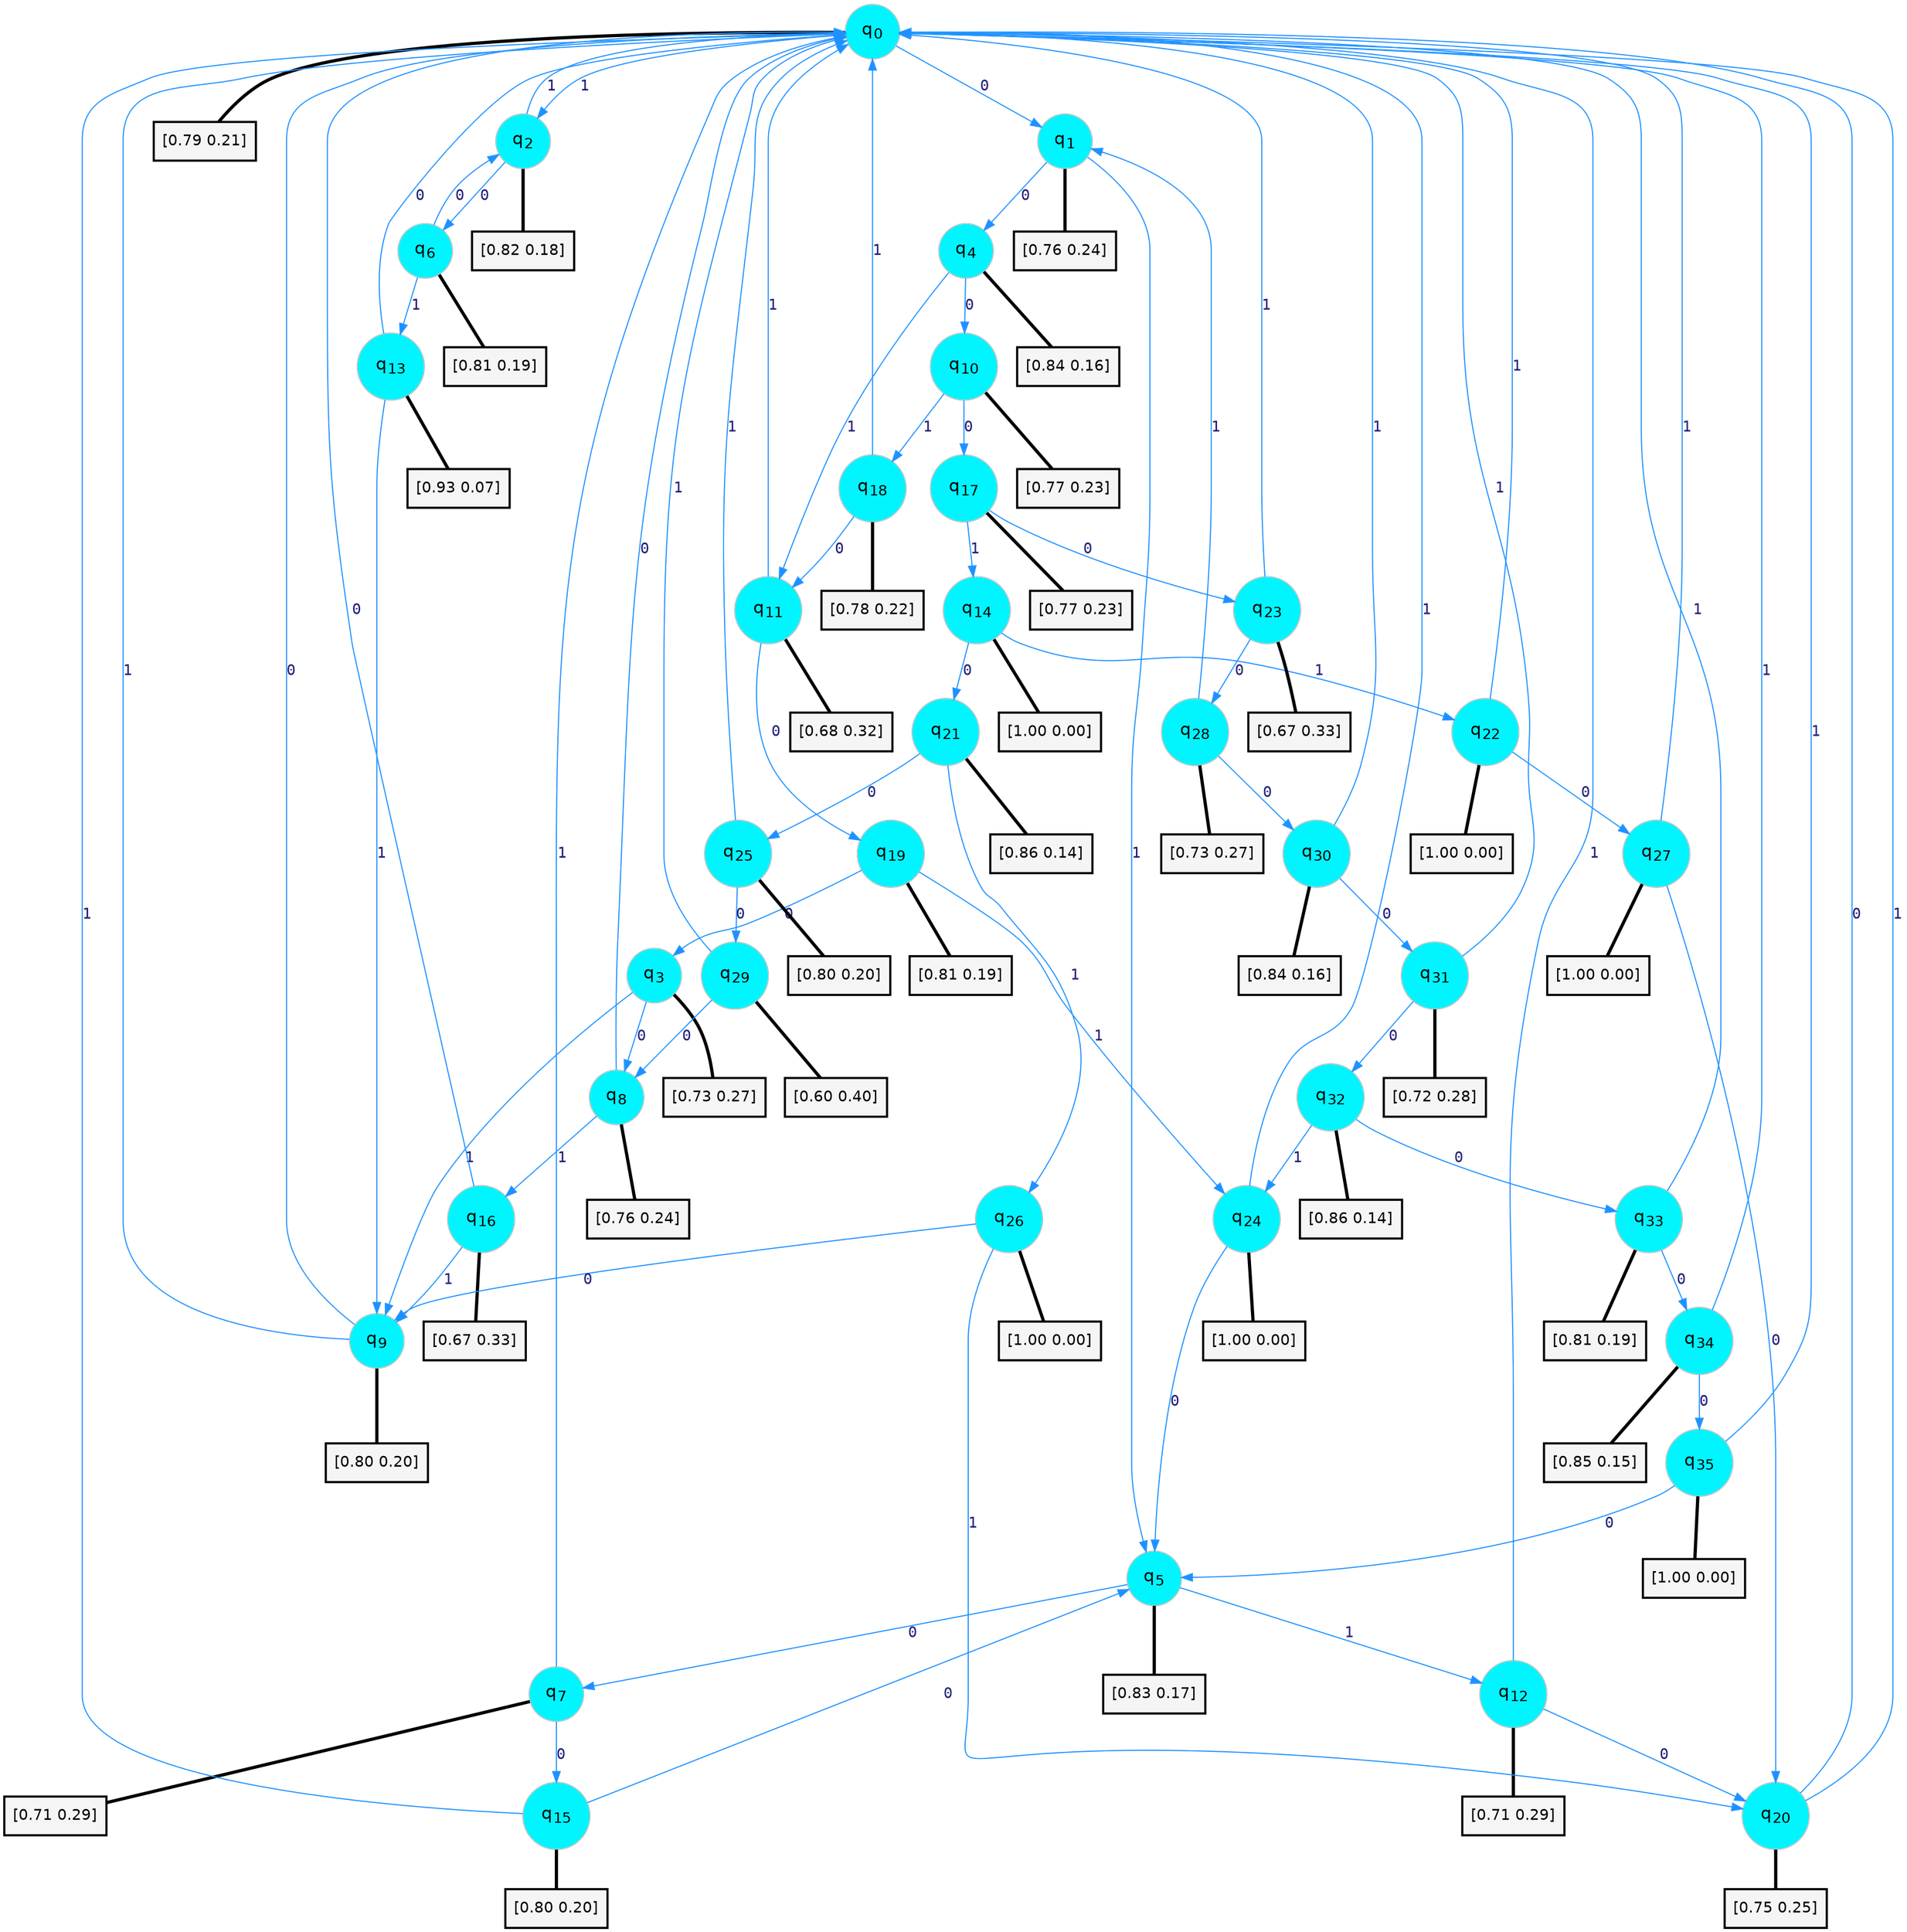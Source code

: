 digraph G {
graph [
bgcolor=transparent, dpi=300, rankdir=TD, size="40,25"];
node [
color=gray, fillcolor=turquoise1, fontcolor=black, fontname=Helvetica, fontsize=16, fontweight=bold, shape=circle, style=filled];
edge [
arrowsize=1, color=dodgerblue1, fontcolor=midnightblue, fontname=courier, fontweight=bold, penwidth=1, style=solid, weight=20];
0[label=<q<SUB>0</SUB>>];
1[label=<q<SUB>1</SUB>>];
2[label=<q<SUB>2</SUB>>];
3[label=<q<SUB>3</SUB>>];
4[label=<q<SUB>4</SUB>>];
5[label=<q<SUB>5</SUB>>];
6[label=<q<SUB>6</SUB>>];
7[label=<q<SUB>7</SUB>>];
8[label=<q<SUB>8</SUB>>];
9[label=<q<SUB>9</SUB>>];
10[label=<q<SUB>10</SUB>>];
11[label=<q<SUB>11</SUB>>];
12[label=<q<SUB>12</SUB>>];
13[label=<q<SUB>13</SUB>>];
14[label=<q<SUB>14</SUB>>];
15[label=<q<SUB>15</SUB>>];
16[label=<q<SUB>16</SUB>>];
17[label=<q<SUB>17</SUB>>];
18[label=<q<SUB>18</SUB>>];
19[label=<q<SUB>19</SUB>>];
20[label=<q<SUB>20</SUB>>];
21[label=<q<SUB>21</SUB>>];
22[label=<q<SUB>22</SUB>>];
23[label=<q<SUB>23</SUB>>];
24[label=<q<SUB>24</SUB>>];
25[label=<q<SUB>25</SUB>>];
26[label=<q<SUB>26</SUB>>];
27[label=<q<SUB>27</SUB>>];
28[label=<q<SUB>28</SUB>>];
29[label=<q<SUB>29</SUB>>];
30[label=<q<SUB>30</SUB>>];
31[label=<q<SUB>31</SUB>>];
32[label=<q<SUB>32</SUB>>];
33[label=<q<SUB>33</SUB>>];
34[label=<q<SUB>34</SUB>>];
35[label=<q<SUB>35</SUB>>];
36[label="[0.79 0.21]", shape=box,fontcolor=black, fontname=Helvetica, fontsize=14, penwidth=2, fillcolor=whitesmoke,color=black];
37[label="[0.76 0.24]", shape=box,fontcolor=black, fontname=Helvetica, fontsize=14, penwidth=2, fillcolor=whitesmoke,color=black];
38[label="[0.82 0.18]", shape=box,fontcolor=black, fontname=Helvetica, fontsize=14, penwidth=2, fillcolor=whitesmoke,color=black];
39[label="[0.73 0.27]", shape=box,fontcolor=black, fontname=Helvetica, fontsize=14, penwidth=2, fillcolor=whitesmoke,color=black];
40[label="[0.84 0.16]", shape=box,fontcolor=black, fontname=Helvetica, fontsize=14, penwidth=2, fillcolor=whitesmoke,color=black];
41[label="[0.83 0.17]", shape=box,fontcolor=black, fontname=Helvetica, fontsize=14, penwidth=2, fillcolor=whitesmoke,color=black];
42[label="[0.81 0.19]", shape=box,fontcolor=black, fontname=Helvetica, fontsize=14, penwidth=2, fillcolor=whitesmoke,color=black];
43[label="[0.71 0.29]", shape=box,fontcolor=black, fontname=Helvetica, fontsize=14, penwidth=2, fillcolor=whitesmoke,color=black];
44[label="[0.76 0.24]", shape=box,fontcolor=black, fontname=Helvetica, fontsize=14, penwidth=2, fillcolor=whitesmoke,color=black];
45[label="[0.80 0.20]", shape=box,fontcolor=black, fontname=Helvetica, fontsize=14, penwidth=2, fillcolor=whitesmoke,color=black];
46[label="[0.77 0.23]", shape=box,fontcolor=black, fontname=Helvetica, fontsize=14, penwidth=2, fillcolor=whitesmoke,color=black];
47[label="[0.68 0.32]", shape=box,fontcolor=black, fontname=Helvetica, fontsize=14, penwidth=2, fillcolor=whitesmoke,color=black];
48[label="[0.71 0.29]", shape=box,fontcolor=black, fontname=Helvetica, fontsize=14, penwidth=2, fillcolor=whitesmoke,color=black];
49[label="[0.93 0.07]", shape=box,fontcolor=black, fontname=Helvetica, fontsize=14, penwidth=2, fillcolor=whitesmoke,color=black];
50[label="[1.00 0.00]", shape=box,fontcolor=black, fontname=Helvetica, fontsize=14, penwidth=2, fillcolor=whitesmoke,color=black];
51[label="[0.80 0.20]", shape=box,fontcolor=black, fontname=Helvetica, fontsize=14, penwidth=2, fillcolor=whitesmoke,color=black];
52[label="[0.67 0.33]", shape=box,fontcolor=black, fontname=Helvetica, fontsize=14, penwidth=2, fillcolor=whitesmoke,color=black];
53[label="[0.77 0.23]", shape=box,fontcolor=black, fontname=Helvetica, fontsize=14, penwidth=2, fillcolor=whitesmoke,color=black];
54[label="[0.78 0.22]", shape=box,fontcolor=black, fontname=Helvetica, fontsize=14, penwidth=2, fillcolor=whitesmoke,color=black];
55[label="[0.81 0.19]", shape=box,fontcolor=black, fontname=Helvetica, fontsize=14, penwidth=2, fillcolor=whitesmoke,color=black];
56[label="[0.75 0.25]", shape=box,fontcolor=black, fontname=Helvetica, fontsize=14, penwidth=2, fillcolor=whitesmoke,color=black];
57[label="[0.86 0.14]", shape=box,fontcolor=black, fontname=Helvetica, fontsize=14, penwidth=2, fillcolor=whitesmoke,color=black];
58[label="[1.00 0.00]", shape=box,fontcolor=black, fontname=Helvetica, fontsize=14, penwidth=2, fillcolor=whitesmoke,color=black];
59[label="[0.67 0.33]", shape=box,fontcolor=black, fontname=Helvetica, fontsize=14, penwidth=2, fillcolor=whitesmoke,color=black];
60[label="[1.00 0.00]", shape=box,fontcolor=black, fontname=Helvetica, fontsize=14, penwidth=2, fillcolor=whitesmoke,color=black];
61[label="[0.80 0.20]", shape=box,fontcolor=black, fontname=Helvetica, fontsize=14, penwidth=2, fillcolor=whitesmoke,color=black];
62[label="[1.00 0.00]", shape=box,fontcolor=black, fontname=Helvetica, fontsize=14, penwidth=2, fillcolor=whitesmoke,color=black];
63[label="[1.00 0.00]", shape=box,fontcolor=black, fontname=Helvetica, fontsize=14, penwidth=2, fillcolor=whitesmoke,color=black];
64[label="[0.73 0.27]", shape=box,fontcolor=black, fontname=Helvetica, fontsize=14, penwidth=2, fillcolor=whitesmoke,color=black];
65[label="[0.60 0.40]", shape=box,fontcolor=black, fontname=Helvetica, fontsize=14, penwidth=2, fillcolor=whitesmoke,color=black];
66[label="[0.84 0.16]", shape=box,fontcolor=black, fontname=Helvetica, fontsize=14, penwidth=2, fillcolor=whitesmoke,color=black];
67[label="[0.72 0.28]", shape=box,fontcolor=black, fontname=Helvetica, fontsize=14, penwidth=2, fillcolor=whitesmoke,color=black];
68[label="[0.86 0.14]", shape=box,fontcolor=black, fontname=Helvetica, fontsize=14, penwidth=2, fillcolor=whitesmoke,color=black];
69[label="[0.81 0.19]", shape=box,fontcolor=black, fontname=Helvetica, fontsize=14, penwidth=2, fillcolor=whitesmoke,color=black];
70[label="[0.85 0.15]", shape=box,fontcolor=black, fontname=Helvetica, fontsize=14, penwidth=2, fillcolor=whitesmoke,color=black];
71[label="[1.00 0.00]", shape=box,fontcolor=black, fontname=Helvetica, fontsize=14, penwidth=2, fillcolor=whitesmoke,color=black];
0->1 [label=0];
0->2 [label=1];
0->36 [arrowhead=none, penwidth=3,color=black];
1->4 [label=0];
1->5 [label=1];
1->37 [arrowhead=none, penwidth=3,color=black];
2->6 [label=0];
2->0 [label=1];
2->38 [arrowhead=none, penwidth=3,color=black];
3->8 [label=0];
3->9 [label=1];
3->39 [arrowhead=none, penwidth=3,color=black];
4->10 [label=0];
4->11 [label=1];
4->40 [arrowhead=none, penwidth=3,color=black];
5->7 [label=0];
5->12 [label=1];
5->41 [arrowhead=none, penwidth=3,color=black];
6->2 [label=0];
6->13 [label=1];
6->42 [arrowhead=none, penwidth=3,color=black];
7->15 [label=0];
7->0 [label=1];
7->43 [arrowhead=none, penwidth=3,color=black];
8->0 [label=0];
8->16 [label=1];
8->44 [arrowhead=none, penwidth=3,color=black];
9->0 [label=0];
9->0 [label=1];
9->45 [arrowhead=none, penwidth=3,color=black];
10->17 [label=0];
10->18 [label=1];
10->46 [arrowhead=none, penwidth=3,color=black];
11->19 [label=0];
11->0 [label=1];
11->47 [arrowhead=none, penwidth=3,color=black];
12->20 [label=0];
12->0 [label=1];
12->48 [arrowhead=none, penwidth=3,color=black];
13->0 [label=0];
13->9 [label=1];
13->49 [arrowhead=none, penwidth=3,color=black];
14->21 [label=0];
14->22 [label=1];
14->50 [arrowhead=none, penwidth=3,color=black];
15->5 [label=0];
15->0 [label=1];
15->51 [arrowhead=none, penwidth=3,color=black];
16->0 [label=0];
16->9 [label=1];
16->52 [arrowhead=none, penwidth=3,color=black];
17->23 [label=0];
17->14 [label=1];
17->53 [arrowhead=none, penwidth=3,color=black];
18->11 [label=0];
18->0 [label=1];
18->54 [arrowhead=none, penwidth=3,color=black];
19->3 [label=0];
19->24 [label=1];
19->55 [arrowhead=none, penwidth=3,color=black];
20->0 [label=0];
20->0 [label=1];
20->56 [arrowhead=none, penwidth=3,color=black];
21->25 [label=0];
21->26 [label=1];
21->57 [arrowhead=none, penwidth=3,color=black];
22->27 [label=0];
22->0 [label=1];
22->58 [arrowhead=none, penwidth=3,color=black];
23->28 [label=0];
23->0 [label=1];
23->59 [arrowhead=none, penwidth=3,color=black];
24->5 [label=0];
24->0 [label=1];
24->60 [arrowhead=none, penwidth=3,color=black];
25->29 [label=0];
25->0 [label=1];
25->61 [arrowhead=none, penwidth=3,color=black];
26->9 [label=0];
26->20 [label=1];
26->62 [arrowhead=none, penwidth=3,color=black];
27->20 [label=0];
27->0 [label=1];
27->63 [arrowhead=none, penwidth=3,color=black];
28->30 [label=0];
28->1 [label=1];
28->64 [arrowhead=none, penwidth=3,color=black];
29->8 [label=0];
29->0 [label=1];
29->65 [arrowhead=none, penwidth=3,color=black];
30->31 [label=0];
30->0 [label=1];
30->66 [arrowhead=none, penwidth=3,color=black];
31->32 [label=0];
31->0 [label=1];
31->67 [arrowhead=none, penwidth=3,color=black];
32->33 [label=0];
32->24 [label=1];
32->68 [arrowhead=none, penwidth=3,color=black];
33->34 [label=0];
33->0 [label=1];
33->69 [arrowhead=none, penwidth=3,color=black];
34->35 [label=0];
34->0 [label=1];
34->70 [arrowhead=none, penwidth=3,color=black];
35->5 [label=0];
35->0 [label=1];
35->71 [arrowhead=none, penwidth=3,color=black];
}

